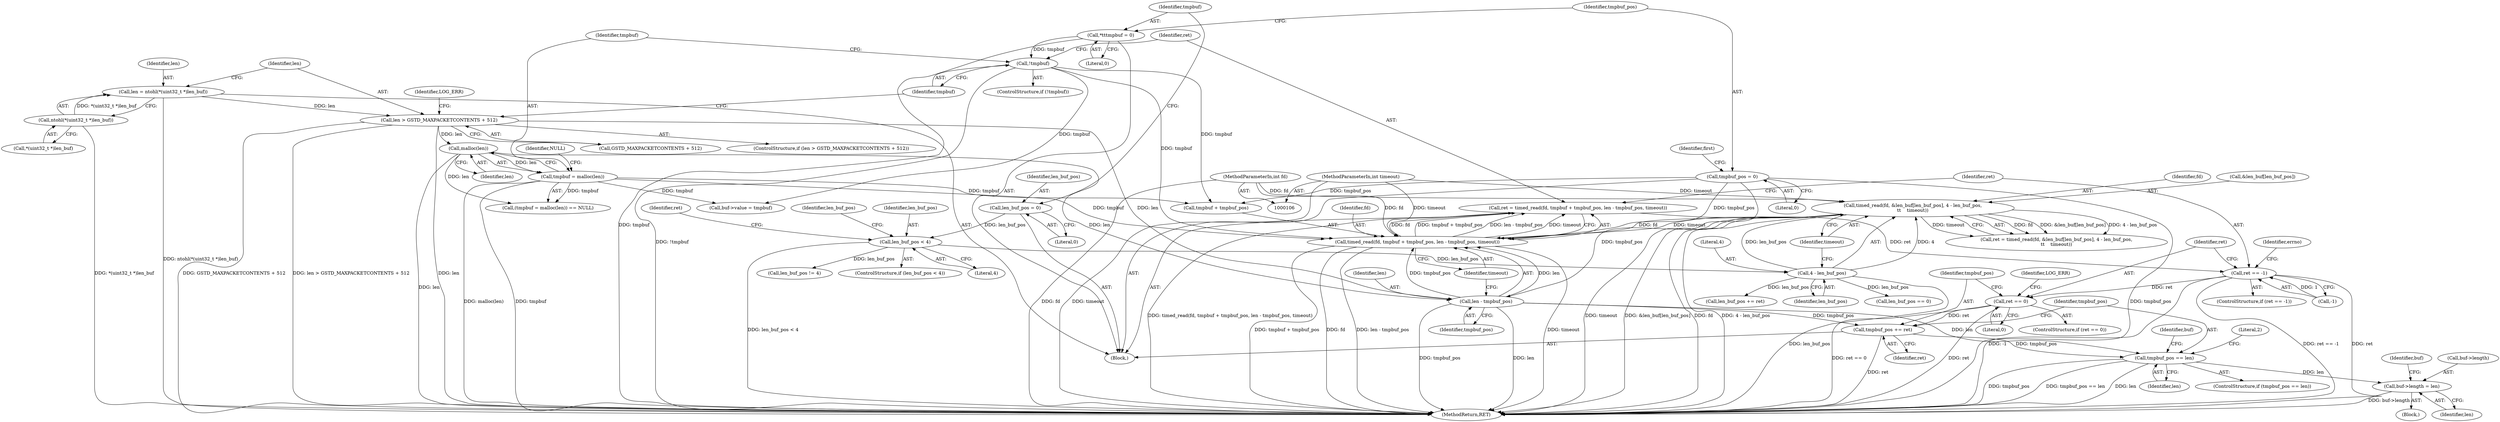 digraph "0_knc_f237f3e09ecbaf59c897f5046538a7b1a3fa40c1_0@integer" {
"1000251" [label="(Call,ret = timed_read(fd, tmpbuf + tmpbuf_pos, len - tmpbuf_pos, timeout))"];
"1000253" [label="(Call,timed_read(fd, tmpbuf + tmpbuf_pos, len - tmpbuf_pos, timeout))"];
"1000146" [label="(Call,timed_read(fd, &len_buf[len_buf_pos], 4 - len_buf_pos,\n\t\t    timeout))"];
"1000107" [label="(MethodParameterIn,int fd)"];
"1000152" [label="(Call,4 - len_buf_pos)"];
"1000140" [label="(Call,len_buf_pos < 4)"];
"1000119" [label="(Call,len_buf_pos = 0)"];
"1000109" [label="(MethodParameterIn,int timeout)"];
"1000232" [label="(Call,!tmpbuf)"];
"1000123" [label="(Call,*\t\ttmpbuf = 0)"];
"1000237" [label="(Call,tmpbuf = malloc(len))"];
"1000239" [label="(Call,malloc(len))"];
"1000217" [label="(Call,len > GSTD_MAXPACKETCONTENTS + 512)"];
"1000209" [label="(Call,len = ntohl(*(uint32_t *)len_buf))"];
"1000211" [label="(Call,ntohl(*(uint32_t *)len_buf))"];
"1000127" [label="(Call,tmpbuf_pos = 0)"];
"1000258" [label="(Call,len - tmpbuf_pos)"];
"1000263" [label="(Call,ret == -1)"];
"1000289" [label="(Call,ret == 0)"];
"1000301" [label="(Call,tmpbuf_pos += ret)"];
"1000305" [label="(Call,tmpbuf_pos == len)"];
"1000309" [label="(Call,buf->length = len)"];
"1000307" [label="(Identifier,len)"];
"1000265" [label="(Call,-1)"];
"1000109" [label="(MethodParameterIn,int timeout)"];
"1000142" [label="(Literal,4)"];
"1000111" [label="(Block,)"];
"1000125" [label="(Literal,0)"];
"1000219" [label="(Call,GSTD_MAXPACKETCONTENTS + 512)"];
"1000308" [label="(Block,)"];
"1000199" [label="(Call,len_buf_pos += ret)"];
"1000145" [label="(Identifier,ret)"];
"1000204" [label="(Identifier,len_buf_pos)"];
"1000291" [label="(Literal,0)"];
"1000302" [label="(Identifier,tmpbuf_pos)"];
"1000340" [label="(Literal,2)"];
"1000303" [label="(Identifier,ret)"];
"1000237" [label="(Call,tmpbuf = malloc(len))"];
"1000232" [label="(Call,!tmpbuf)"];
"1000264" [label="(Identifier,ret)"];
"1000288" [label="(ControlStructure,if (ret == 0))"];
"1000251" [label="(Call,ret = timed_read(fd, tmpbuf + tmpbuf_pos, len - tmpbuf_pos, timeout))"];
"1000120" [label="(Identifier,len_buf_pos)"];
"1000144" [label="(Call,ret = timed_read(fd, &len_buf[len_buf_pos], 4 - len_buf_pos,\n\t\t    timeout))"];
"1000127" [label="(Call,tmpbuf_pos = 0)"];
"1000212" [label="(Call,*(uint32_t *)len_buf)"];
"1000119" [label="(Call,len_buf_pos = 0)"];
"1000253" [label="(Call,timed_read(fd, tmpbuf + tmpbuf_pos, len - tmpbuf_pos, timeout))"];
"1000124" [label="(Identifier,tmpbuf)"];
"1000236" [label="(Call,(tmpbuf = malloc(len)) == NULL)"];
"1000258" [label="(Call,len - tmpbuf_pos)"];
"1000141" [label="(Identifier,len_buf_pos)"];
"1000240" [label="(Identifier,len)"];
"1000255" [label="(Call,tmpbuf + tmpbuf_pos)"];
"1000311" [label="(Identifier,buf)"];
"1000123" [label="(Call,*\t\ttmpbuf = 0)"];
"1000129" [label="(Literal,0)"];
"1000304" [label="(ControlStructure,if (tmpbuf_pos == len))"];
"1000254" [label="(Identifier,fd)"];
"1000260" [label="(Identifier,tmpbuf_pos)"];
"1000147" [label="(Identifier,fd)"];
"1000262" [label="(ControlStructure,if (ret == -1))"];
"1000152" [label="(Call,4 - len_buf_pos)"];
"1000131" [label="(Identifier,first)"];
"1000211" [label="(Call,ntohl(*(uint32_t *)len_buf))"];
"1000301" [label="(Call,tmpbuf_pos += ret)"];
"1000263" [label="(Call,ret == -1)"];
"1000241" [label="(Identifier,NULL)"];
"1000306" [label="(Identifier,tmpbuf_pos)"];
"1000216" [label="(ControlStructure,if (len > GSTD_MAXPACKETCONTENTS + 512))"];
"1000128" [label="(Identifier,tmpbuf_pos)"];
"1000294" [label="(Identifier,LOG_ERR)"];
"1000238" [label="(Identifier,tmpbuf)"];
"1000224" [label="(Identifier,LOG_ERR)"];
"1000231" [label="(ControlStructure,if (!tmpbuf))"];
"1000239" [label="(Call,malloc(len))"];
"1000217" [label="(Call,len > GSTD_MAXPACKETCONTENTS + 512)"];
"1000259" [label="(Identifier,len)"];
"1000310" [label="(Call,buf->length)"];
"1000210" [label="(Identifier,len)"];
"1000313" [label="(Identifier,len)"];
"1000289" [label="(Call,ret == 0)"];
"1000218" [label="(Identifier,len)"];
"1000107" [label="(MethodParameterIn,int fd)"];
"1000261" [label="(Identifier,timeout)"];
"1000341" [label="(MethodReturn,RET)"];
"1000203" [label="(Call,len_buf_pos != 4)"];
"1000252" [label="(Identifier,ret)"];
"1000233" [label="(Identifier,tmpbuf)"];
"1000209" [label="(Call,len = ntohl(*(uint32_t *)len_buf))"];
"1000271" [label="(Identifier,errno)"];
"1000316" [label="(Identifier,buf)"];
"1000155" [label="(Identifier,timeout)"];
"1000148" [label="(Call,&len_buf[len_buf_pos])"];
"1000139" [label="(ControlStructure,if (len_buf_pos < 4))"];
"1000154" [label="(Identifier,len_buf_pos)"];
"1000121" [label="(Literal,0)"];
"1000146" [label="(Call,timed_read(fd, &len_buf[len_buf_pos], 4 - len_buf_pos,\n\t\t    timeout))"];
"1000314" [label="(Call,buf->value = tmpbuf)"];
"1000309" [label="(Call,buf->length = len)"];
"1000153" [label="(Literal,4)"];
"1000140" [label="(Call,len_buf_pos < 4)"];
"1000305" [label="(Call,tmpbuf_pos == len)"];
"1000188" [label="(Call,len_buf_pos == 0)"];
"1000290" [label="(Identifier,ret)"];
"1000251" -> "1000111"  [label="AST: "];
"1000251" -> "1000253"  [label="CFG: "];
"1000252" -> "1000251"  [label="AST: "];
"1000253" -> "1000251"  [label="AST: "];
"1000264" -> "1000251"  [label="CFG: "];
"1000251" -> "1000341"  [label="DDG: timed_read(fd, tmpbuf + tmpbuf_pos, len - tmpbuf_pos, timeout)"];
"1000253" -> "1000251"  [label="DDG: fd"];
"1000253" -> "1000251"  [label="DDG: tmpbuf + tmpbuf_pos"];
"1000253" -> "1000251"  [label="DDG: len - tmpbuf_pos"];
"1000253" -> "1000251"  [label="DDG: timeout"];
"1000251" -> "1000263"  [label="DDG: ret"];
"1000253" -> "1000261"  [label="CFG: "];
"1000254" -> "1000253"  [label="AST: "];
"1000255" -> "1000253"  [label="AST: "];
"1000258" -> "1000253"  [label="AST: "];
"1000261" -> "1000253"  [label="AST: "];
"1000253" -> "1000341"  [label="DDG: tmpbuf + tmpbuf_pos"];
"1000253" -> "1000341"  [label="DDG: fd"];
"1000253" -> "1000341"  [label="DDG: len - tmpbuf_pos"];
"1000253" -> "1000341"  [label="DDG: timeout"];
"1000146" -> "1000253"  [label="DDG: fd"];
"1000146" -> "1000253"  [label="DDG: timeout"];
"1000107" -> "1000253"  [label="DDG: fd"];
"1000232" -> "1000253"  [label="DDG: tmpbuf"];
"1000237" -> "1000253"  [label="DDG: tmpbuf"];
"1000127" -> "1000253"  [label="DDG: tmpbuf_pos"];
"1000258" -> "1000253"  [label="DDG: len"];
"1000258" -> "1000253"  [label="DDG: tmpbuf_pos"];
"1000109" -> "1000253"  [label="DDG: timeout"];
"1000146" -> "1000144"  [label="AST: "];
"1000146" -> "1000155"  [label="CFG: "];
"1000147" -> "1000146"  [label="AST: "];
"1000148" -> "1000146"  [label="AST: "];
"1000152" -> "1000146"  [label="AST: "];
"1000155" -> "1000146"  [label="AST: "];
"1000144" -> "1000146"  [label="CFG: "];
"1000146" -> "1000341"  [label="DDG: 4 - len_buf_pos"];
"1000146" -> "1000341"  [label="DDG: timeout"];
"1000146" -> "1000341"  [label="DDG: &len_buf[len_buf_pos]"];
"1000146" -> "1000341"  [label="DDG: fd"];
"1000146" -> "1000144"  [label="DDG: fd"];
"1000146" -> "1000144"  [label="DDG: &len_buf[len_buf_pos]"];
"1000146" -> "1000144"  [label="DDG: 4 - len_buf_pos"];
"1000146" -> "1000144"  [label="DDG: timeout"];
"1000107" -> "1000146"  [label="DDG: fd"];
"1000152" -> "1000146"  [label="DDG: 4"];
"1000152" -> "1000146"  [label="DDG: len_buf_pos"];
"1000109" -> "1000146"  [label="DDG: timeout"];
"1000107" -> "1000106"  [label="AST: "];
"1000107" -> "1000341"  [label="DDG: fd"];
"1000152" -> "1000154"  [label="CFG: "];
"1000153" -> "1000152"  [label="AST: "];
"1000154" -> "1000152"  [label="AST: "];
"1000155" -> "1000152"  [label="CFG: "];
"1000152" -> "1000341"  [label="DDG: len_buf_pos"];
"1000140" -> "1000152"  [label="DDG: len_buf_pos"];
"1000152" -> "1000188"  [label="DDG: len_buf_pos"];
"1000152" -> "1000199"  [label="DDG: len_buf_pos"];
"1000140" -> "1000139"  [label="AST: "];
"1000140" -> "1000142"  [label="CFG: "];
"1000141" -> "1000140"  [label="AST: "];
"1000142" -> "1000140"  [label="AST: "];
"1000145" -> "1000140"  [label="CFG: "];
"1000204" -> "1000140"  [label="CFG: "];
"1000140" -> "1000341"  [label="DDG: len_buf_pos < 4"];
"1000119" -> "1000140"  [label="DDG: len_buf_pos"];
"1000140" -> "1000203"  [label="DDG: len_buf_pos"];
"1000119" -> "1000111"  [label="AST: "];
"1000119" -> "1000121"  [label="CFG: "];
"1000120" -> "1000119"  [label="AST: "];
"1000121" -> "1000119"  [label="AST: "];
"1000124" -> "1000119"  [label="CFG: "];
"1000109" -> "1000106"  [label="AST: "];
"1000109" -> "1000341"  [label="DDG: timeout"];
"1000232" -> "1000231"  [label="AST: "];
"1000232" -> "1000233"  [label="CFG: "];
"1000233" -> "1000232"  [label="AST: "];
"1000238" -> "1000232"  [label="CFG: "];
"1000252" -> "1000232"  [label="CFG: "];
"1000232" -> "1000341"  [label="DDG: !tmpbuf"];
"1000123" -> "1000232"  [label="DDG: tmpbuf"];
"1000232" -> "1000255"  [label="DDG: tmpbuf"];
"1000232" -> "1000314"  [label="DDG: tmpbuf"];
"1000123" -> "1000111"  [label="AST: "];
"1000123" -> "1000125"  [label="CFG: "];
"1000124" -> "1000123"  [label="AST: "];
"1000125" -> "1000123"  [label="AST: "];
"1000128" -> "1000123"  [label="CFG: "];
"1000123" -> "1000341"  [label="DDG: tmpbuf"];
"1000237" -> "1000236"  [label="AST: "];
"1000237" -> "1000239"  [label="CFG: "];
"1000238" -> "1000237"  [label="AST: "];
"1000239" -> "1000237"  [label="AST: "];
"1000241" -> "1000237"  [label="CFG: "];
"1000237" -> "1000341"  [label="DDG: malloc(len)"];
"1000237" -> "1000341"  [label="DDG: tmpbuf"];
"1000237" -> "1000236"  [label="DDG: tmpbuf"];
"1000239" -> "1000237"  [label="DDG: len"];
"1000237" -> "1000255"  [label="DDG: tmpbuf"];
"1000237" -> "1000314"  [label="DDG: tmpbuf"];
"1000239" -> "1000240"  [label="CFG: "];
"1000240" -> "1000239"  [label="AST: "];
"1000239" -> "1000341"  [label="DDG: len"];
"1000239" -> "1000236"  [label="DDG: len"];
"1000217" -> "1000239"  [label="DDG: len"];
"1000239" -> "1000258"  [label="DDG: len"];
"1000217" -> "1000216"  [label="AST: "];
"1000217" -> "1000219"  [label="CFG: "];
"1000218" -> "1000217"  [label="AST: "];
"1000219" -> "1000217"  [label="AST: "];
"1000224" -> "1000217"  [label="CFG: "];
"1000233" -> "1000217"  [label="CFG: "];
"1000217" -> "1000341"  [label="DDG: GSTD_MAXPACKETCONTENTS + 512"];
"1000217" -> "1000341"  [label="DDG: len > GSTD_MAXPACKETCONTENTS + 512"];
"1000217" -> "1000341"  [label="DDG: len"];
"1000209" -> "1000217"  [label="DDG: len"];
"1000217" -> "1000258"  [label="DDG: len"];
"1000209" -> "1000111"  [label="AST: "];
"1000209" -> "1000211"  [label="CFG: "];
"1000210" -> "1000209"  [label="AST: "];
"1000211" -> "1000209"  [label="AST: "];
"1000218" -> "1000209"  [label="CFG: "];
"1000209" -> "1000341"  [label="DDG: ntohl(*(uint32_t *)len_buf)"];
"1000211" -> "1000209"  [label="DDG: *(uint32_t *)len_buf"];
"1000211" -> "1000212"  [label="CFG: "];
"1000212" -> "1000211"  [label="AST: "];
"1000211" -> "1000341"  [label="DDG: *(uint32_t *)len_buf"];
"1000127" -> "1000111"  [label="AST: "];
"1000127" -> "1000129"  [label="CFG: "];
"1000128" -> "1000127"  [label="AST: "];
"1000129" -> "1000127"  [label="AST: "];
"1000131" -> "1000127"  [label="CFG: "];
"1000127" -> "1000341"  [label="DDG: tmpbuf_pos"];
"1000127" -> "1000255"  [label="DDG: tmpbuf_pos"];
"1000127" -> "1000258"  [label="DDG: tmpbuf_pos"];
"1000258" -> "1000260"  [label="CFG: "];
"1000259" -> "1000258"  [label="AST: "];
"1000260" -> "1000258"  [label="AST: "];
"1000261" -> "1000258"  [label="CFG: "];
"1000258" -> "1000341"  [label="DDG: len"];
"1000258" -> "1000341"  [label="DDG: tmpbuf_pos"];
"1000258" -> "1000301"  [label="DDG: tmpbuf_pos"];
"1000258" -> "1000305"  [label="DDG: len"];
"1000263" -> "1000262"  [label="AST: "];
"1000263" -> "1000265"  [label="CFG: "];
"1000264" -> "1000263"  [label="AST: "];
"1000265" -> "1000263"  [label="AST: "];
"1000271" -> "1000263"  [label="CFG: "];
"1000290" -> "1000263"  [label="CFG: "];
"1000263" -> "1000341"  [label="DDG: -1"];
"1000263" -> "1000341"  [label="DDG: ret == -1"];
"1000263" -> "1000341"  [label="DDG: ret"];
"1000265" -> "1000263"  [label="DDG: 1"];
"1000263" -> "1000289"  [label="DDG: ret"];
"1000289" -> "1000288"  [label="AST: "];
"1000289" -> "1000291"  [label="CFG: "];
"1000290" -> "1000289"  [label="AST: "];
"1000291" -> "1000289"  [label="AST: "];
"1000294" -> "1000289"  [label="CFG: "];
"1000302" -> "1000289"  [label="CFG: "];
"1000289" -> "1000341"  [label="DDG: ret"];
"1000289" -> "1000341"  [label="DDG: ret == 0"];
"1000289" -> "1000301"  [label="DDG: ret"];
"1000301" -> "1000111"  [label="AST: "];
"1000301" -> "1000303"  [label="CFG: "];
"1000302" -> "1000301"  [label="AST: "];
"1000303" -> "1000301"  [label="AST: "];
"1000306" -> "1000301"  [label="CFG: "];
"1000301" -> "1000341"  [label="DDG: ret"];
"1000301" -> "1000305"  [label="DDG: tmpbuf_pos"];
"1000305" -> "1000304"  [label="AST: "];
"1000305" -> "1000307"  [label="CFG: "];
"1000306" -> "1000305"  [label="AST: "];
"1000307" -> "1000305"  [label="AST: "];
"1000311" -> "1000305"  [label="CFG: "];
"1000340" -> "1000305"  [label="CFG: "];
"1000305" -> "1000341"  [label="DDG: tmpbuf_pos == len"];
"1000305" -> "1000341"  [label="DDG: len"];
"1000305" -> "1000341"  [label="DDG: tmpbuf_pos"];
"1000305" -> "1000309"  [label="DDG: len"];
"1000309" -> "1000308"  [label="AST: "];
"1000309" -> "1000313"  [label="CFG: "];
"1000310" -> "1000309"  [label="AST: "];
"1000313" -> "1000309"  [label="AST: "];
"1000316" -> "1000309"  [label="CFG: "];
"1000309" -> "1000341"  [label="DDG: buf->length"];
}
